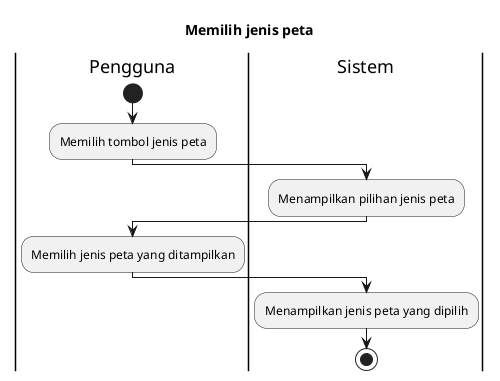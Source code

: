 @startuml UC-MAP-006 - Memilih jenis peta

title Memilih jenis peta
 
|Pengguna|
start
:Memilih tombol jenis peta;

|Sistem|
:Menampilkan pilihan jenis peta;

|Pengguna|
:Memilih jenis peta yang ditampilkan;

|Sistem|
:Menampilkan jenis peta yang dipilih;

stop

@enduml